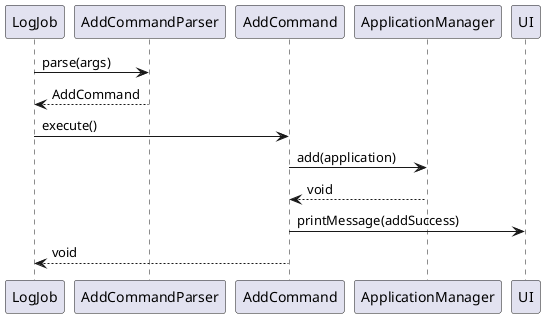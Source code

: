 @startuml

participant LogJob
participant AddCommandParser
participant AddCommand
participant ApplicationManager
participant UI

LogJob -> AddCommandParser: parse(args)
AddCommandParser --> LogJob: AddCommand
LogJob -> AddCommand: execute()
AddCommand -> ApplicationManager: add(application)
ApplicationManager --> AddCommand: void
AddCommand -> UI: printMessage(addSuccess)
AddCommand --> LogJob: void


@enduml
